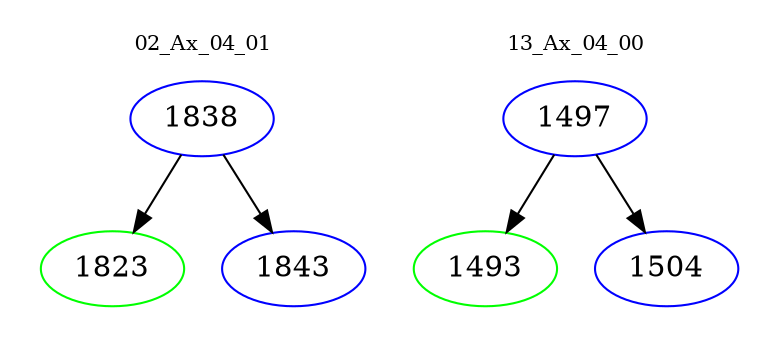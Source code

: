digraph{
subgraph cluster_0 {
color = white
label = "02_Ax_04_01";
fontsize=10;
T0_1838 [label="1838", color="blue"]
T0_1838 -> T0_1823 [color="black"]
T0_1823 [label="1823", color="green"]
T0_1838 -> T0_1843 [color="black"]
T0_1843 [label="1843", color="blue"]
}
subgraph cluster_1 {
color = white
label = "13_Ax_04_00";
fontsize=10;
T1_1497 [label="1497", color="blue"]
T1_1497 -> T1_1493 [color="black"]
T1_1493 [label="1493", color="green"]
T1_1497 -> T1_1504 [color="black"]
T1_1504 [label="1504", color="blue"]
}
}
